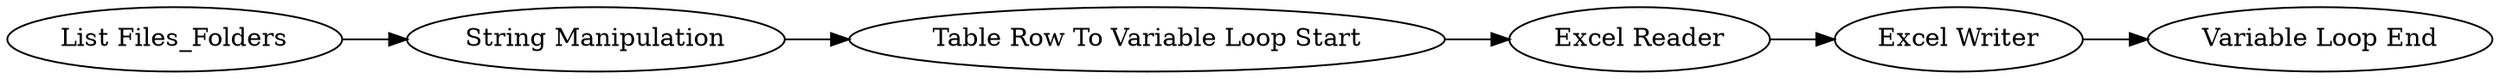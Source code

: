 digraph {
	9 -> 3
	3 -> 2
	2 -> 6
	1 -> 9
	6 -> 7
	1 [label="List Files_Folders"]
	7 [label="Variable Loop End"]
	9 [label="String Manipulation"]
	6 [label="Excel Writer"]
	3 [label="Table Row To Variable Loop Start"]
	2 [label="Excel Reader"]
	rankdir=LR
}
